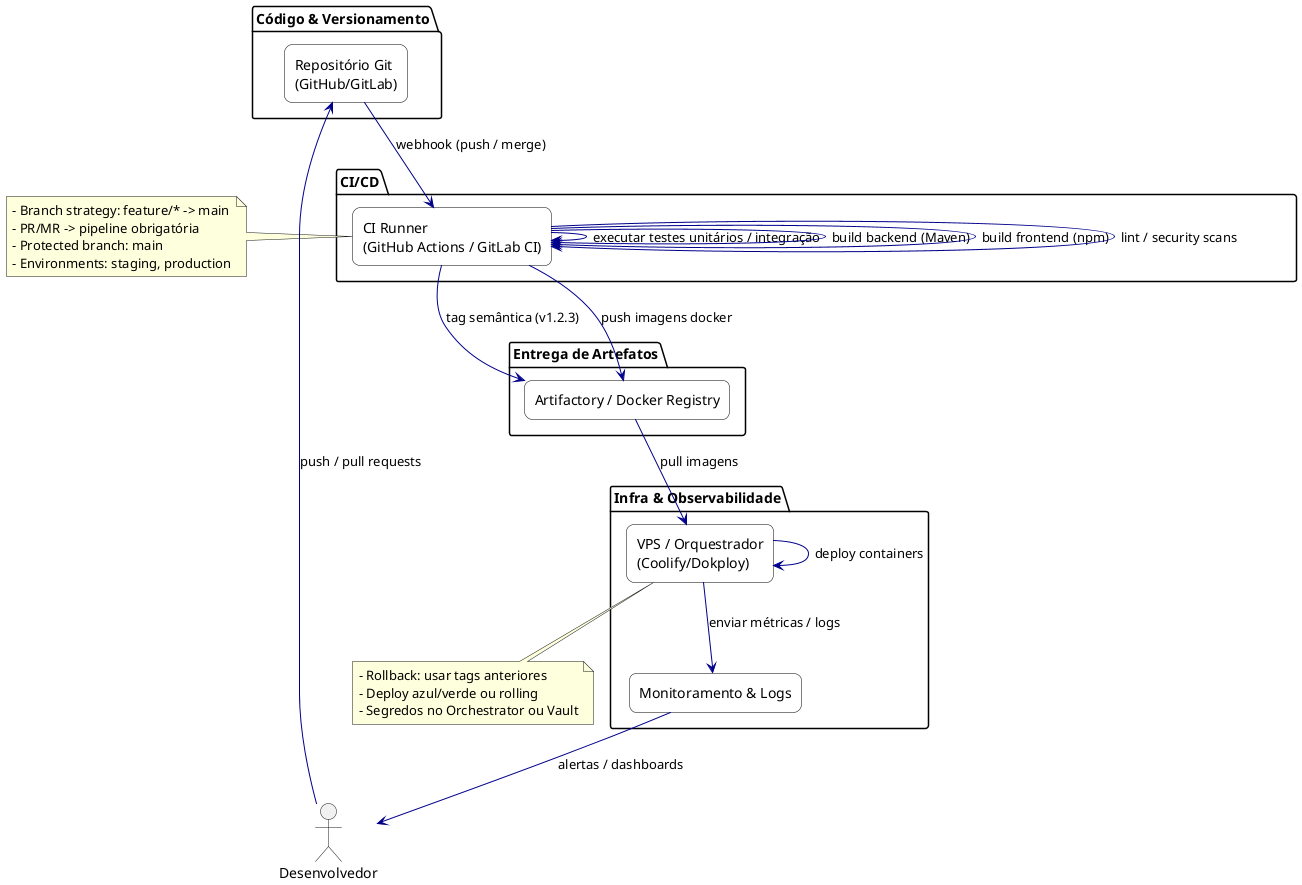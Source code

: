 @startuml devops_pipeline
skinparam activityDiamondSize 12
skinparam ArrowColor DarkBlue
skinparam rectangle {
  BackgroundColor White
  BorderColor Black
  RoundCorner 15
}

actor Desenvolvedor

package "Código & Versionamento" {
  rectangle "Repositório Git\n(GitHub/GitLab)" as Git
}

package "CI/CD" {
  rectangle "CI Runner\n(GitHub Actions / GitLab CI)" as CI
}

package "Entrega de Artefatos" {
  rectangle "Artifactory / Docker Registry" as Registry
}

package "Infra & Observabilidade" {
  rectangle "VPS / Orquestrador\n(Coolify/Dokploy)" as Orchestrator
  rectangle "Monitoramento & Logs" as Monitoring
}

' Fluxo principal
Desenvolvedor --> Git : push / pull requests
Git --> CI : webhook (push / merge)

CI --> CI : executar testes unitários / integração
CI --> CI : build backend (Maven)
CI --> CI : build frontend (npm)
CI --> CI : lint / security scans

CI --> Registry : push imagens docker
CI --> Registry : tag semântica (v1.2.3)

Registry --> Orchestrator : pull imagens
Orchestrator --> Orchestrator : deploy containers
Orchestrator --> Monitoring : enviar métricas / logs
Monitoring --> Desenvolvedor : alertas / dashboards

' Notas
note left of CI
  - Branch strategy: feature/* -> main
  - PR/MR -> pipeline obrigatória
  - Protected branch: main
  - Environments: staging, production
end note

note bottom of Orchestrator
  - Rollback: usar tags anteriores
  - Deploy azul/verde ou rolling
  - Segredos no Orchestrator ou Vault
end note

@enduml
